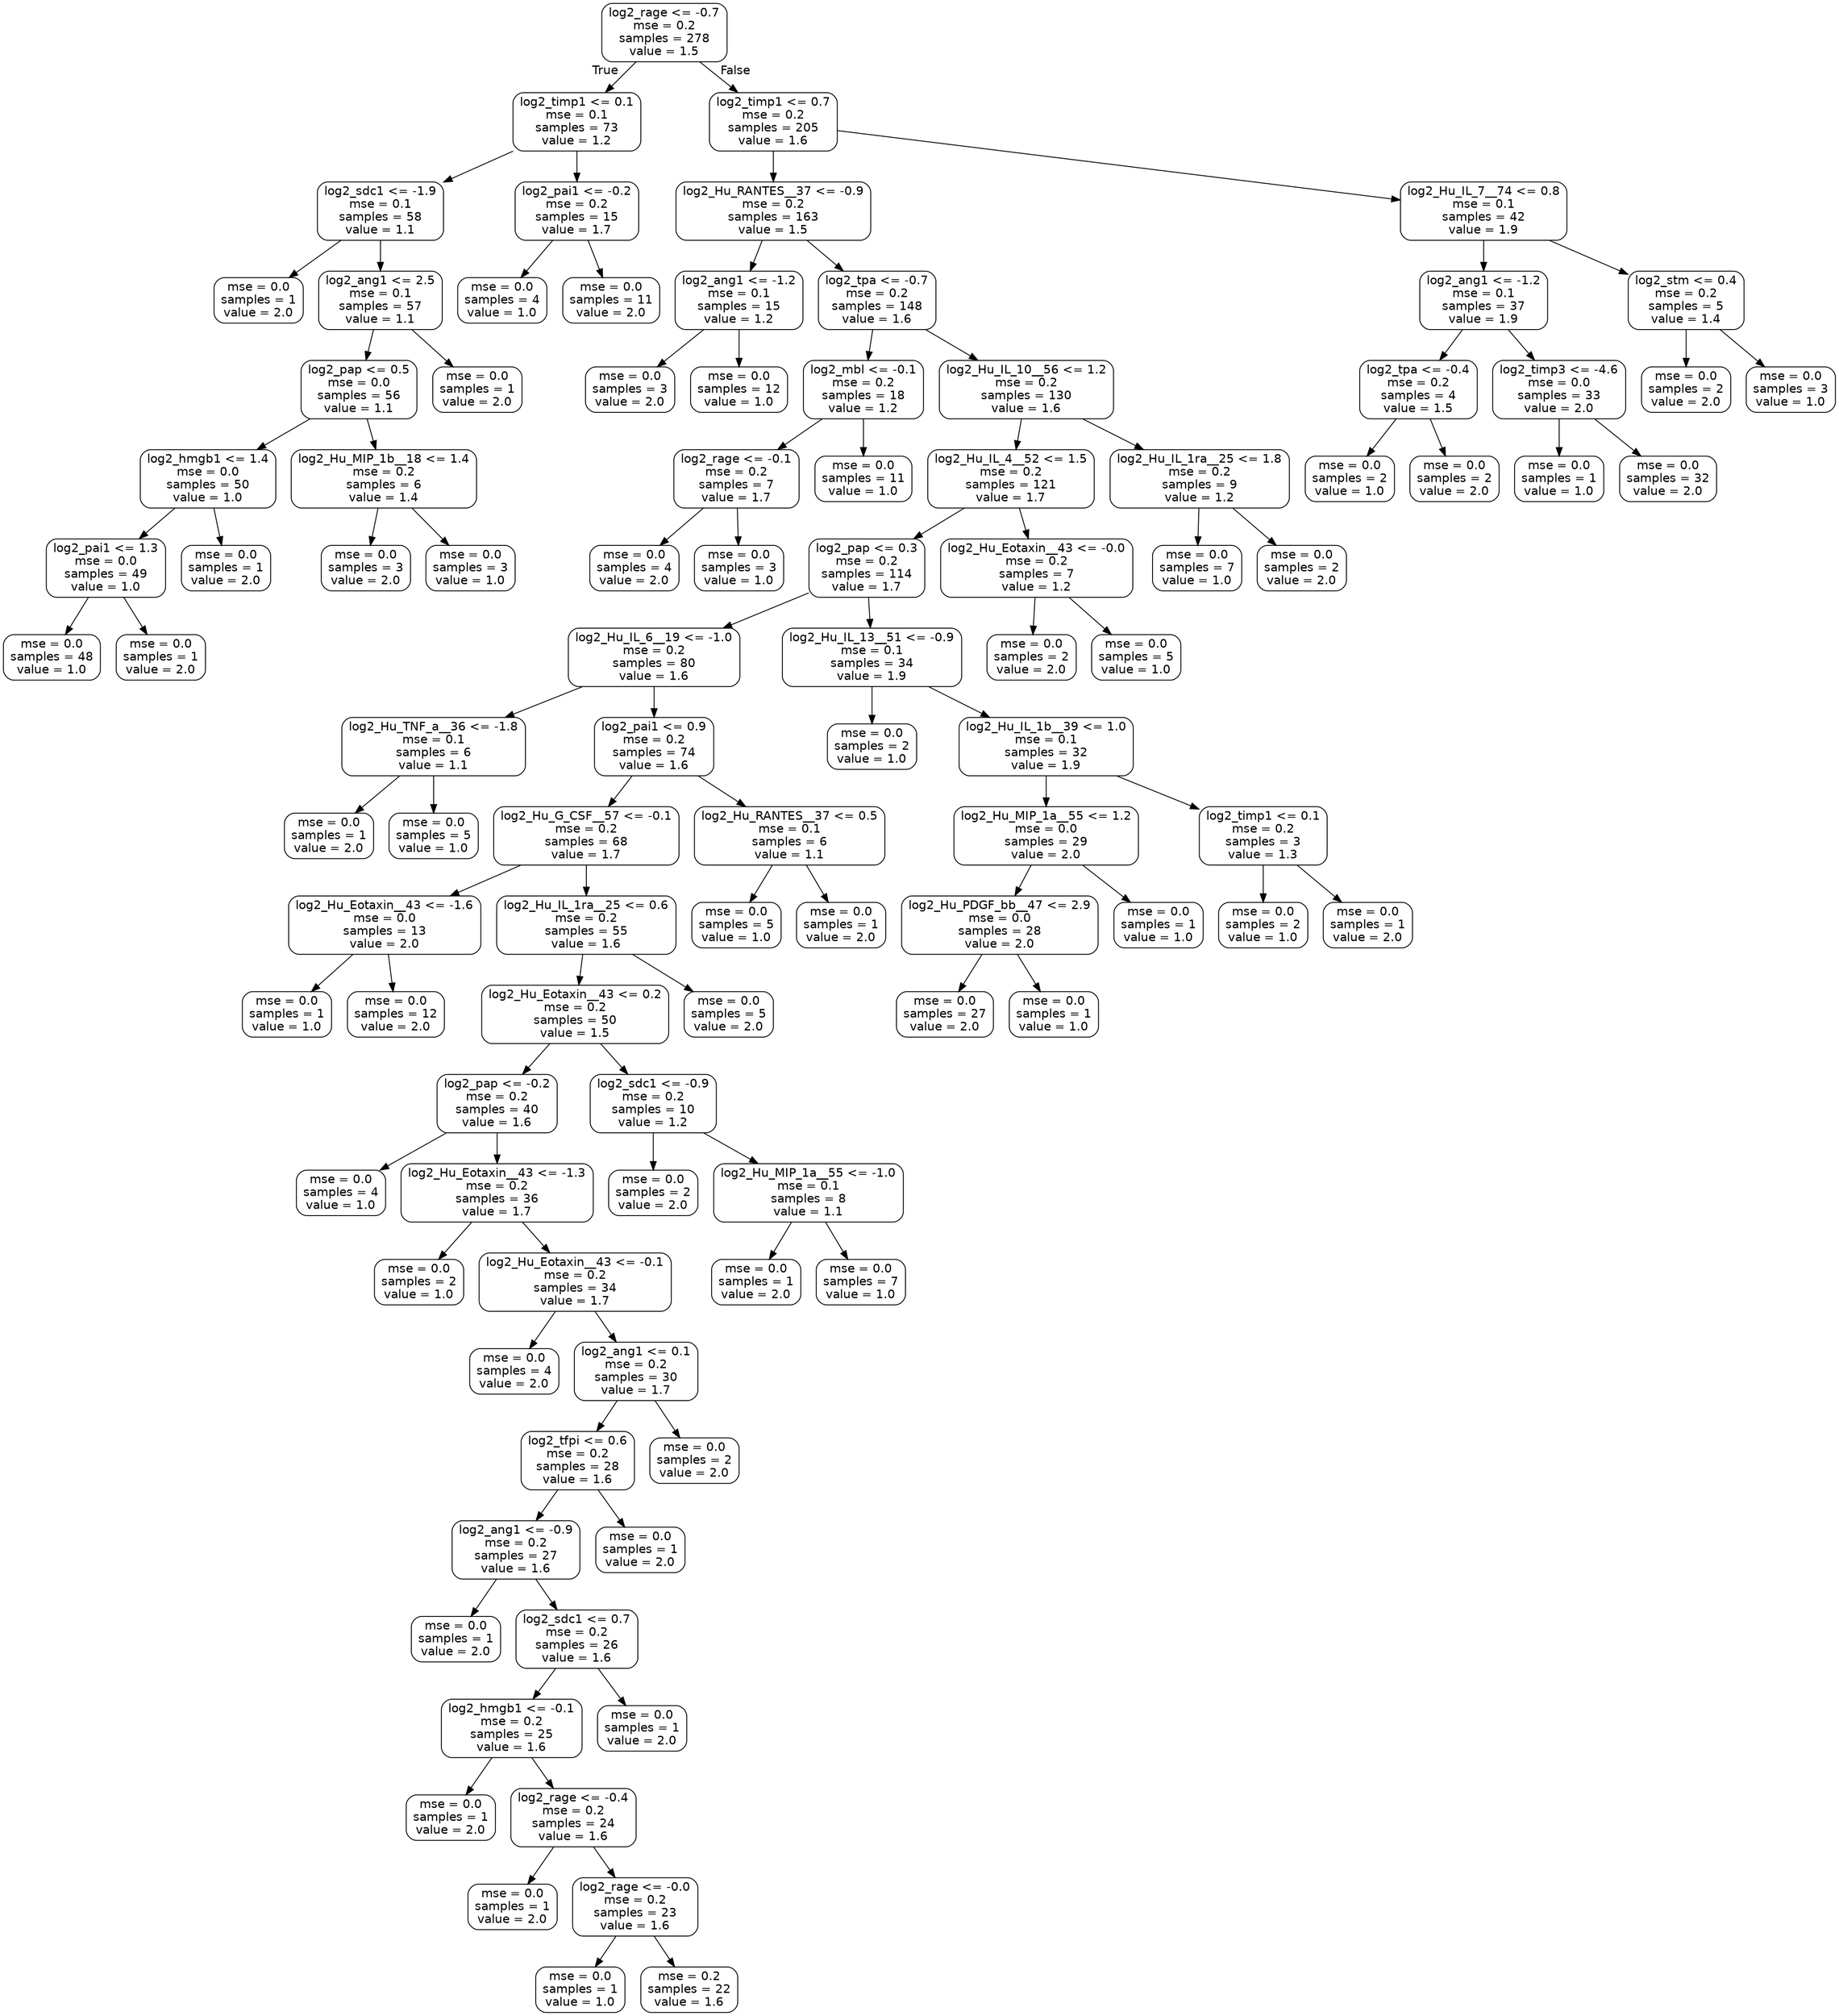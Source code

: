 digraph Tree {
node [shape=box, style="rounded", color="black", fontname=helvetica] ;
edge [fontname=helvetica] ;
0 [label="log2_rage <= -0.7\nmse = 0.2\nsamples = 278\nvalue = 1.5"] ;
1 [label="log2_timp1 <= 0.1\nmse = 0.1\nsamples = 73\nvalue = 1.2"] ;
0 -> 1 [labeldistance=2.5, labelangle=45, headlabel="True"] ;
2 [label="log2_sdc1 <= -1.9\nmse = 0.1\nsamples = 58\nvalue = 1.1"] ;
1 -> 2 ;
3 [label="mse = 0.0\nsamples = 1\nvalue = 2.0"] ;
2 -> 3 ;
4 [label="log2_ang1 <= 2.5\nmse = 0.1\nsamples = 57\nvalue = 1.1"] ;
2 -> 4 ;
5 [label="log2_pap <= 0.5\nmse = 0.0\nsamples = 56\nvalue = 1.1"] ;
4 -> 5 ;
6 [label="log2_hmgb1 <= 1.4\nmse = 0.0\nsamples = 50\nvalue = 1.0"] ;
5 -> 6 ;
7 [label="log2_pai1 <= 1.3\nmse = 0.0\nsamples = 49\nvalue = 1.0"] ;
6 -> 7 ;
8 [label="mse = 0.0\nsamples = 48\nvalue = 1.0"] ;
7 -> 8 ;
9 [label="mse = 0.0\nsamples = 1\nvalue = 2.0"] ;
7 -> 9 ;
10 [label="mse = 0.0\nsamples = 1\nvalue = 2.0"] ;
6 -> 10 ;
11 [label="log2_Hu_MIP_1b__18 <= 1.4\nmse = 0.2\nsamples = 6\nvalue = 1.4"] ;
5 -> 11 ;
12 [label="mse = 0.0\nsamples = 3\nvalue = 2.0"] ;
11 -> 12 ;
13 [label="mse = 0.0\nsamples = 3\nvalue = 1.0"] ;
11 -> 13 ;
14 [label="mse = 0.0\nsamples = 1\nvalue = 2.0"] ;
4 -> 14 ;
15 [label="log2_pai1 <= -0.2\nmse = 0.2\nsamples = 15\nvalue = 1.7"] ;
1 -> 15 ;
16 [label="mse = 0.0\nsamples = 4\nvalue = 1.0"] ;
15 -> 16 ;
17 [label="mse = 0.0\nsamples = 11\nvalue = 2.0"] ;
15 -> 17 ;
18 [label="log2_timp1 <= 0.7\nmse = 0.2\nsamples = 205\nvalue = 1.6"] ;
0 -> 18 [labeldistance=2.5, labelangle=-45, headlabel="False"] ;
19 [label="log2_Hu_RANTES__37 <= -0.9\nmse = 0.2\nsamples = 163\nvalue = 1.5"] ;
18 -> 19 ;
20 [label="log2_ang1 <= -1.2\nmse = 0.1\nsamples = 15\nvalue = 1.2"] ;
19 -> 20 ;
21 [label="mse = 0.0\nsamples = 3\nvalue = 2.0"] ;
20 -> 21 ;
22 [label="mse = 0.0\nsamples = 12\nvalue = 1.0"] ;
20 -> 22 ;
23 [label="log2_tpa <= -0.7\nmse = 0.2\nsamples = 148\nvalue = 1.6"] ;
19 -> 23 ;
24 [label="log2_mbl <= -0.1\nmse = 0.2\nsamples = 18\nvalue = 1.2"] ;
23 -> 24 ;
25 [label="log2_rage <= -0.1\nmse = 0.2\nsamples = 7\nvalue = 1.7"] ;
24 -> 25 ;
26 [label="mse = 0.0\nsamples = 4\nvalue = 2.0"] ;
25 -> 26 ;
27 [label="mse = 0.0\nsamples = 3\nvalue = 1.0"] ;
25 -> 27 ;
28 [label="mse = 0.0\nsamples = 11\nvalue = 1.0"] ;
24 -> 28 ;
29 [label="log2_Hu_IL_10__56 <= 1.2\nmse = 0.2\nsamples = 130\nvalue = 1.6"] ;
23 -> 29 ;
30 [label="log2_Hu_IL_4__52 <= 1.5\nmse = 0.2\nsamples = 121\nvalue = 1.7"] ;
29 -> 30 ;
31 [label="log2_pap <= 0.3\nmse = 0.2\nsamples = 114\nvalue = 1.7"] ;
30 -> 31 ;
32 [label="log2_Hu_IL_6__19 <= -1.0\nmse = 0.2\nsamples = 80\nvalue = 1.6"] ;
31 -> 32 ;
33 [label="log2_Hu_TNF_a__36 <= -1.8\nmse = 0.1\nsamples = 6\nvalue = 1.1"] ;
32 -> 33 ;
34 [label="mse = 0.0\nsamples = 1\nvalue = 2.0"] ;
33 -> 34 ;
35 [label="mse = 0.0\nsamples = 5\nvalue = 1.0"] ;
33 -> 35 ;
36 [label="log2_pai1 <= 0.9\nmse = 0.2\nsamples = 74\nvalue = 1.6"] ;
32 -> 36 ;
37 [label="log2_Hu_G_CSF__57 <= -0.1\nmse = 0.2\nsamples = 68\nvalue = 1.7"] ;
36 -> 37 ;
38 [label="log2_Hu_Eotaxin__43 <= -1.6\nmse = 0.0\nsamples = 13\nvalue = 2.0"] ;
37 -> 38 ;
39 [label="mse = 0.0\nsamples = 1\nvalue = 1.0"] ;
38 -> 39 ;
40 [label="mse = 0.0\nsamples = 12\nvalue = 2.0"] ;
38 -> 40 ;
41 [label="log2_Hu_IL_1ra__25 <= 0.6\nmse = 0.2\nsamples = 55\nvalue = 1.6"] ;
37 -> 41 ;
42 [label="log2_Hu_Eotaxin__43 <= 0.2\nmse = 0.2\nsamples = 50\nvalue = 1.5"] ;
41 -> 42 ;
43 [label="log2_pap <= -0.2\nmse = 0.2\nsamples = 40\nvalue = 1.6"] ;
42 -> 43 ;
44 [label="mse = 0.0\nsamples = 4\nvalue = 1.0"] ;
43 -> 44 ;
45 [label="log2_Hu_Eotaxin__43 <= -1.3\nmse = 0.2\nsamples = 36\nvalue = 1.7"] ;
43 -> 45 ;
46 [label="mse = 0.0\nsamples = 2\nvalue = 1.0"] ;
45 -> 46 ;
47 [label="log2_Hu_Eotaxin__43 <= -0.1\nmse = 0.2\nsamples = 34\nvalue = 1.7"] ;
45 -> 47 ;
48 [label="mse = 0.0\nsamples = 4\nvalue = 2.0"] ;
47 -> 48 ;
49 [label="log2_ang1 <= 0.1\nmse = 0.2\nsamples = 30\nvalue = 1.7"] ;
47 -> 49 ;
50 [label="log2_tfpi <= 0.6\nmse = 0.2\nsamples = 28\nvalue = 1.6"] ;
49 -> 50 ;
51 [label="log2_ang1 <= -0.9\nmse = 0.2\nsamples = 27\nvalue = 1.6"] ;
50 -> 51 ;
52 [label="mse = 0.0\nsamples = 1\nvalue = 2.0"] ;
51 -> 52 ;
53 [label="log2_sdc1 <= 0.7\nmse = 0.2\nsamples = 26\nvalue = 1.6"] ;
51 -> 53 ;
54 [label="log2_hmgb1 <= -0.1\nmse = 0.2\nsamples = 25\nvalue = 1.6"] ;
53 -> 54 ;
55 [label="mse = 0.0\nsamples = 1\nvalue = 2.0"] ;
54 -> 55 ;
56 [label="log2_rage <= -0.4\nmse = 0.2\nsamples = 24\nvalue = 1.6"] ;
54 -> 56 ;
57 [label="mse = 0.0\nsamples = 1\nvalue = 2.0"] ;
56 -> 57 ;
58 [label="log2_rage <= -0.0\nmse = 0.2\nsamples = 23\nvalue = 1.6"] ;
56 -> 58 ;
59 [label="mse = 0.0\nsamples = 1\nvalue = 1.0"] ;
58 -> 59 ;
60 [label="mse = 0.2\nsamples = 22\nvalue = 1.6"] ;
58 -> 60 ;
61 [label="mse = 0.0\nsamples = 1\nvalue = 2.0"] ;
53 -> 61 ;
62 [label="mse = 0.0\nsamples = 1\nvalue = 2.0"] ;
50 -> 62 ;
63 [label="mse = 0.0\nsamples = 2\nvalue = 2.0"] ;
49 -> 63 ;
64 [label="log2_sdc1 <= -0.9\nmse = 0.2\nsamples = 10\nvalue = 1.2"] ;
42 -> 64 ;
65 [label="mse = 0.0\nsamples = 2\nvalue = 2.0"] ;
64 -> 65 ;
66 [label="log2_Hu_MIP_1a__55 <= -1.0\nmse = 0.1\nsamples = 8\nvalue = 1.1"] ;
64 -> 66 ;
67 [label="mse = 0.0\nsamples = 1\nvalue = 2.0"] ;
66 -> 67 ;
68 [label="mse = 0.0\nsamples = 7\nvalue = 1.0"] ;
66 -> 68 ;
69 [label="mse = 0.0\nsamples = 5\nvalue = 2.0"] ;
41 -> 69 ;
70 [label="log2_Hu_RANTES__37 <= 0.5\nmse = 0.1\nsamples = 6\nvalue = 1.1"] ;
36 -> 70 ;
71 [label="mse = 0.0\nsamples = 5\nvalue = 1.0"] ;
70 -> 71 ;
72 [label="mse = 0.0\nsamples = 1\nvalue = 2.0"] ;
70 -> 72 ;
73 [label="log2_Hu_IL_13__51 <= -0.9\nmse = 0.1\nsamples = 34\nvalue = 1.9"] ;
31 -> 73 ;
74 [label="mse = 0.0\nsamples = 2\nvalue = 1.0"] ;
73 -> 74 ;
75 [label="log2_Hu_IL_1b__39 <= 1.0\nmse = 0.1\nsamples = 32\nvalue = 1.9"] ;
73 -> 75 ;
76 [label="log2_Hu_MIP_1a__55 <= 1.2\nmse = 0.0\nsamples = 29\nvalue = 2.0"] ;
75 -> 76 ;
77 [label="log2_Hu_PDGF_bb__47 <= 2.9\nmse = 0.0\nsamples = 28\nvalue = 2.0"] ;
76 -> 77 ;
78 [label="mse = 0.0\nsamples = 27\nvalue = 2.0"] ;
77 -> 78 ;
79 [label="mse = 0.0\nsamples = 1\nvalue = 1.0"] ;
77 -> 79 ;
80 [label="mse = 0.0\nsamples = 1\nvalue = 1.0"] ;
76 -> 80 ;
81 [label="log2_timp1 <= 0.1\nmse = 0.2\nsamples = 3\nvalue = 1.3"] ;
75 -> 81 ;
82 [label="mse = 0.0\nsamples = 2\nvalue = 1.0"] ;
81 -> 82 ;
83 [label="mse = 0.0\nsamples = 1\nvalue = 2.0"] ;
81 -> 83 ;
84 [label="log2_Hu_Eotaxin__43 <= -0.0\nmse = 0.2\nsamples = 7\nvalue = 1.2"] ;
30 -> 84 ;
85 [label="mse = 0.0\nsamples = 2\nvalue = 2.0"] ;
84 -> 85 ;
86 [label="mse = 0.0\nsamples = 5\nvalue = 1.0"] ;
84 -> 86 ;
87 [label="log2_Hu_IL_1ra__25 <= 1.8\nmse = 0.2\nsamples = 9\nvalue = 1.2"] ;
29 -> 87 ;
88 [label="mse = 0.0\nsamples = 7\nvalue = 1.0"] ;
87 -> 88 ;
89 [label="mse = 0.0\nsamples = 2\nvalue = 2.0"] ;
87 -> 89 ;
90 [label="log2_Hu_IL_7__74 <= 0.8\nmse = 0.1\nsamples = 42\nvalue = 1.9"] ;
18 -> 90 ;
91 [label="log2_ang1 <= -1.2\nmse = 0.1\nsamples = 37\nvalue = 1.9"] ;
90 -> 91 ;
92 [label="log2_tpa <= -0.4\nmse = 0.2\nsamples = 4\nvalue = 1.5"] ;
91 -> 92 ;
93 [label="mse = 0.0\nsamples = 2\nvalue = 1.0"] ;
92 -> 93 ;
94 [label="mse = 0.0\nsamples = 2\nvalue = 2.0"] ;
92 -> 94 ;
95 [label="log2_timp3 <= -4.6\nmse = 0.0\nsamples = 33\nvalue = 2.0"] ;
91 -> 95 ;
96 [label="mse = 0.0\nsamples = 1\nvalue = 1.0"] ;
95 -> 96 ;
97 [label="mse = 0.0\nsamples = 32\nvalue = 2.0"] ;
95 -> 97 ;
98 [label="log2_stm <= 0.4\nmse = 0.2\nsamples = 5\nvalue = 1.4"] ;
90 -> 98 ;
99 [label="mse = 0.0\nsamples = 2\nvalue = 2.0"] ;
98 -> 99 ;
100 [label="mse = 0.0\nsamples = 3\nvalue = 1.0"] ;
98 -> 100 ;
}